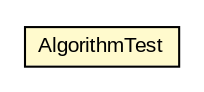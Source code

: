 #!/usr/local/bin/dot
#
# Class diagram 
# Generated by UMLGraph version R5_6-24-gf6e263 (http://www.umlgraph.org/)
#

digraph G {
	edge [fontname="arial",fontsize=10,labelfontname="arial",labelfontsize=10];
	node [fontname="arial",fontsize=10,shape=plaintext];
	nodesep=0.25;
	ranksep=0.5;
	// net.trajano.openidconnect.crypto.test.AlgorithmTest
	c123 [label=<<table title="net.trajano.openidconnect.crypto.test.AlgorithmTest" border="0" cellborder="1" cellspacing="0" cellpadding="2" port="p" bgcolor="lemonChiffon" href="./AlgorithmTest.html">
		<tr><td><table border="0" cellspacing="0" cellpadding="1">
<tr><td align="center" balign="center"> AlgorithmTest </td></tr>
		</table></td></tr>
		</table>>, URL="./AlgorithmTest.html", fontname="arial", fontcolor="black", fontsize=10.0];
}

